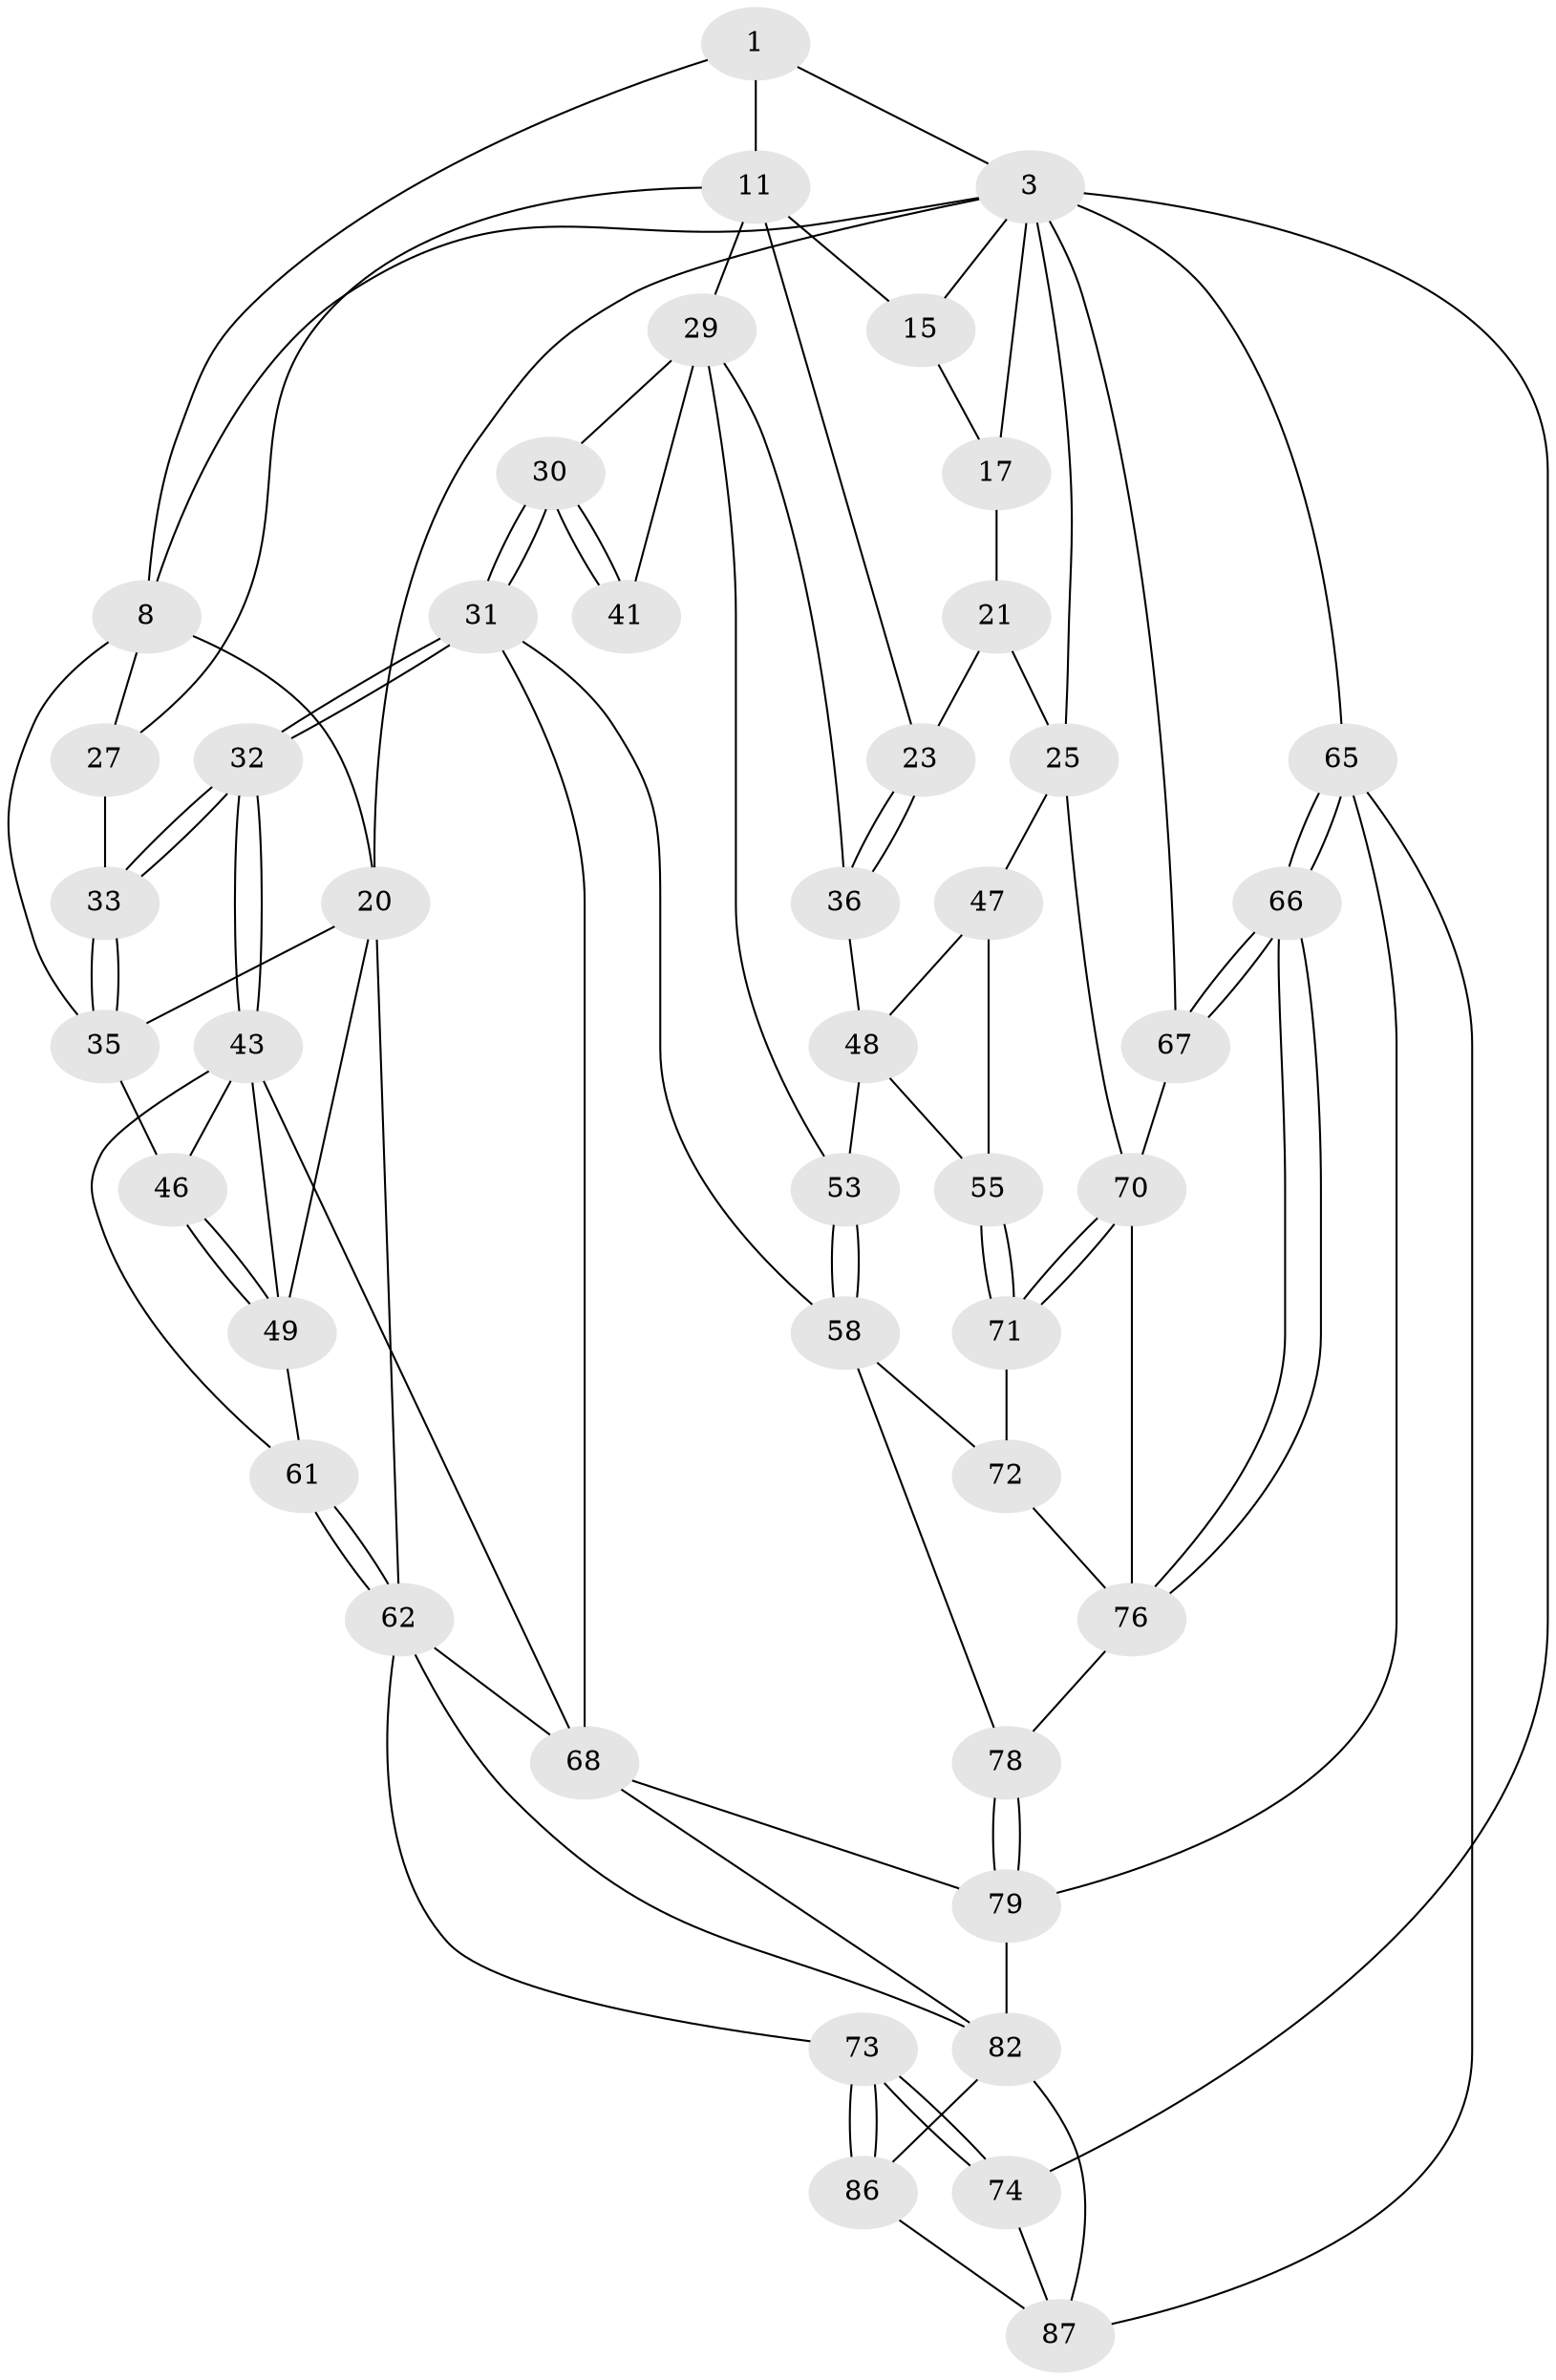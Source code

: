 // original degree distribution, {3: 0.033707865168539325, 4: 0.25842696629213485, 5: 0.4606741573033708, 6: 0.24719101123595505}
// Generated by graph-tools (version 1.1) at 2025/17/03/09/25 04:17:16]
// undirected, 44 vertices, 100 edges
graph export_dot {
graph [start="1"]
  node [color=gray90,style=filled];
  1 [pos="+0.4256093031614464+0",super="+2+7"];
  3 [pos="+0.7565523553206878+0",super="+4+14"];
  8 [pos="+0.24237427783427445+0.12715820895937913",super="+9"];
  11 [pos="+0.5884031517763387+0.1362257699013009",super="+16+12"];
  15 [pos="+0.7674792322573327+0.07920023686383929"];
  17 [pos="+0.9351037026988089+0.1226242840498854",super="+19"];
  20 [pos="+0+0.20567289486703844",super="+39"];
  21 [pos="+0.8072187863096152+0.22377280867882968",super="+22"];
  23 [pos="+0.725888678779336+0.21808147191642613"];
  25 [pos="+1+0.3462267722779415",super="+26+56"];
  27 [pos="+0.380813913761928+0.15533639657571033",super="+28"];
  29 [pos="+0.5125178975693216+0.18354369344712554",super="+37"];
  30 [pos="+0.48348432349268833+0.23876776078287748"];
  31 [pos="+0.38961954555298883+0.36248675876879327",super="+57"];
  32 [pos="+0.3718631804142907+0.36925902255092846"];
  33 [pos="+0.36191679809291316+0.33899486884062013",super="+34"];
  35 [pos="+0.17896704150501982+0.17001457543544174",super="+38"];
  36 [pos="+0.688630011440218+0.2988627126188836"];
  41 [pos="+0.55908501155294+0.3661384948044331"];
  43 [pos="+0.34496884013372736+0.41030590900822694",super="+44"];
  46 [pos="+0.14983220089542507+0.2643324239578198"];
  47 [pos="+0.8161541370497594+0.37289816544514903",super="+54"];
  48 [pos="+0.7022373973620195+0.3293018543635515",super="+52"];
  49 [pos="+0.019759104877696176+0.3816227784504527",super="+51"];
  53 [pos="+0.6165175567479616+0.4850803541792337"];
  55 [pos="+0.7701823196463399+0.4413470376620779"];
  58 [pos="+0.6138996015818792+0.4986884564221322",super="+59"];
  61 [pos="+0.13075126453621505+0.4416474249488531"];
  62 [pos="+0.12305714060855143+0.6129126814442503",super="+63"];
  65 [pos="+1+1",super="+83"];
  66 [pos="+1+1"];
  67 [pos="+1+0.4393064250256509"];
  68 [pos="+0.4019038664705901+0.5492297292353077",super="+69+81"];
  70 [pos="+0.8532729384183724+0.554446347570989",super="+75"];
  71 [pos="+0.7712487517178559+0.5041663264329195"];
  72 [pos="+0.7374500411634681+0.5263936954641507"];
  73 [pos="+0+0.7359246668590711"];
  74 [pos="+0+1"];
  76 [pos="+0.863004354745389+0.6558640293751257",super="+77"];
  78 [pos="+0.6642689888246183+0.7655881020179375"];
  79 [pos="+0.60965667693998+0.8701052413632757",super="+80"];
  82 [pos="+0.21534457512006022+0.7755783994182028",super="+84"];
  86 [pos="+0.15676961471920461+0.9190258467928045"];
  87 [pos="+0.4666007410846699+1",super="+88"];
  1 -- 3;
  1 -- 11 [weight=2];
  1 -- 8;
  3 -- 65;
  3 -- 67;
  3 -- 74;
  3 -- 17 [weight=2];
  3 -- 20;
  3 -- 25;
  3 -- 15;
  3 -- 8;
  8 -- 27;
  8 -- 35;
  8 -- 20;
  11 -- 23;
  11 -- 15;
  11 -- 27;
  11 -- 29;
  15 -- 17;
  17 -- 21;
  20 -- 49;
  20 -- 35;
  20 -- 62;
  21 -- 23;
  21 -- 25 [weight=2];
  23 -- 36;
  23 -- 36;
  25 -- 47 [weight=2];
  25 -- 70;
  27 -- 33 [weight=2];
  29 -- 30;
  29 -- 41;
  29 -- 53;
  29 -- 36;
  30 -- 31;
  30 -- 31;
  30 -- 41;
  30 -- 41;
  31 -- 32;
  31 -- 32;
  31 -- 58;
  31 -- 68;
  32 -- 33;
  32 -- 33;
  32 -- 43;
  32 -- 43;
  33 -- 35;
  33 -- 35;
  35 -- 46;
  36 -- 48;
  43 -- 68;
  43 -- 49;
  43 -- 61;
  43 -- 46;
  46 -- 49;
  46 -- 49;
  47 -- 48;
  47 -- 55;
  48 -- 53;
  48 -- 55;
  49 -- 61;
  53 -- 58;
  53 -- 58;
  55 -- 71;
  55 -- 71;
  58 -- 72;
  58 -- 78;
  61 -- 62;
  61 -- 62;
  62 -- 68;
  62 -- 73;
  62 -- 82;
  65 -- 66;
  65 -- 66;
  65 -- 87 [weight=2];
  65 -- 79;
  66 -- 67;
  66 -- 67;
  66 -- 76;
  66 -- 76;
  67 -- 70;
  68 -- 82;
  68 -- 79;
  70 -- 71;
  70 -- 71;
  70 -- 76;
  71 -- 72;
  72 -- 76;
  73 -- 74;
  73 -- 74;
  73 -- 86;
  73 -- 86;
  74 -- 87 [weight=2];
  76 -- 78;
  78 -- 79;
  78 -- 79;
  79 -- 82;
  82 -- 87;
  82 -- 86;
  86 -- 87;
}
